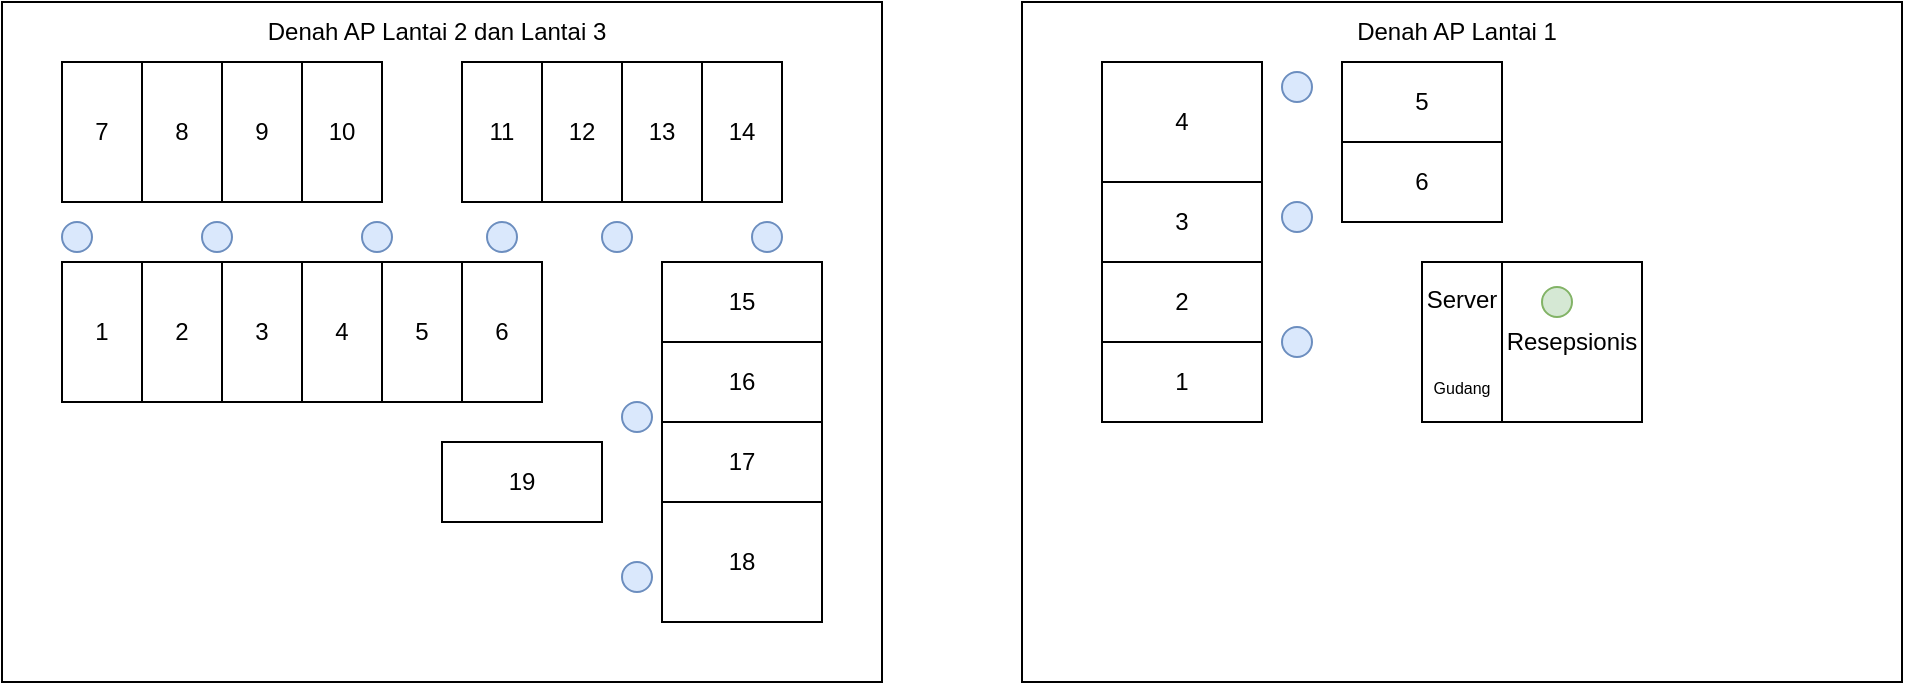 <mxfile version="28.2.3">
  <diagram name="Halaman-1" id="Yh2g9aneu6rcHAmv0nht">
    <mxGraphModel dx="1085" dy="894" grid="1" gridSize="10" guides="1" tooltips="1" connect="1" arrows="1" fold="1" page="1" pageScale="1" pageWidth="1100" pageHeight="850" math="0" shadow="0">
      <root>
        <mxCell id="0" />
        <mxCell id="1" parent="0" />
        <mxCell id="iuKnBU-SvRJ5WpYazQVP-29" value="" style="rounded=0;whiteSpace=wrap;html=1;fillColor=none;" vertex="1" parent="1">
          <mxGeometry x="90" y="130" width="440" height="340" as="geometry" />
        </mxCell>
        <mxCell id="iuKnBU-SvRJ5WpYazQVP-1" value="18" style="rounded=0;whiteSpace=wrap;html=1;rotation=0;direction=west;" vertex="1" parent="1">
          <mxGeometry x="420" y="380" width="80" height="60" as="geometry" />
        </mxCell>
        <mxCell id="iuKnBU-SvRJ5WpYazQVP-2" value="17" style="rounded=0;whiteSpace=wrap;html=1;rotation=0;direction=west;" vertex="1" parent="1">
          <mxGeometry x="420" y="340" width="80" height="40" as="geometry" />
        </mxCell>
        <mxCell id="iuKnBU-SvRJ5WpYazQVP-3" value="16" style="rounded=0;whiteSpace=wrap;html=1;rotation=0;direction=west;" vertex="1" parent="1">
          <mxGeometry x="420" y="300" width="80" height="40" as="geometry" />
        </mxCell>
        <mxCell id="iuKnBU-SvRJ5WpYazQVP-4" value="15" style="rounded=0;whiteSpace=wrap;html=1;rotation=0;direction=west;" vertex="1" parent="1">
          <mxGeometry x="420" y="260" width="80" height="40" as="geometry" />
        </mxCell>
        <mxCell id="iuKnBU-SvRJ5WpYazQVP-5" value="14" style="rounded=0;whiteSpace=wrap;html=1;rotation=0;direction=west;" vertex="1" parent="1">
          <mxGeometry x="440" y="160" width="40" height="70" as="geometry" />
        </mxCell>
        <mxCell id="iuKnBU-SvRJ5WpYazQVP-6" value="13" style="rounded=0;whiteSpace=wrap;html=1;rotation=0;direction=west;" vertex="1" parent="1">
          <mxGeometry x="400" y="160" width="40" height="70" as="geometry" />
        </mxCell>
        <mxCell id="iuKnBU-SvRJ5WpYazQVP-7" value="12" style="rounded=0;whiteSpace=wrap;html=1;rotation=0;direction=west;" vertex="1" parent="1">
          <mxGeometry x="360" y="160" width="40" height="70" as="geometry" />
        </mxCell>
        <mxCell id="iuKnBU-SvRJ5WpYazQVP-8" value="11" style="rounded=0;whiteSpace=wrap;html=1;rotation=0;direction=west;" vertex="1" parent="1">
          <mxGeometry x="320" y="160" width="40" height="70" as="geometry" />
        </mxCell>
        <mxCell id="iuKnBU-SvRJ5WpYazQVP-9" value="10" style="rounded=0;whiteSpace=wrap;html=1;rotation=0;direction=west;" vertex="1" parent="1">
          <mxGeometry x="240" y="160" width="40" height="70" as="geometry" />
        </mxCell>
        <mxCell id="iuKnBU-SvRJ5WpYazQVP-10" value="9" style="rounded=0;whiteSpace=wrap;html=1;rotation=0;direction=west;" vertex="1" parent="1">
          <mxGeometry x="200" y="160" width="40" height="70" as="geometry" />
        </mxCell>
        <mxCell id="iuKnBU-SvRJ5WpYazQVP-11" value="7" style="rounded=0;whiteSpace=wrap;html=1;rotation=0;direction=west;" vertex="1" parent="1">
          <mxGeometry x="120" y="160" width="40" height="70" as="geometry" />
        </mxCell>
        <mxCell id="iuKnBU-SvRJ5WpYazQVP-12" value="8" style="rounded=0;whiteSpace=wrap;html=1;rotation=0;direction=west;" vertex="1" parent="1">
          <mxGeometry x="160" y="160" width="40" height="70" as="geometry" />
        </mxCell>
        <mxCell id="iuKnBU-SvRJ5WpYazQVP-13" value="4" style="rounded=0;whiteSpace=wrap;html=1;rotation=0;direction=west;" vertex="1" parent="1">
          <mxGeometry x="240" y="260" width="40" height="70" as="geometry" />
        </mxCell>
        <mxCell id="iuKnBU-SvRJ5WpYazQVP-14" value="3" style="rounded=0;whiteSpace=wrap;html=1;rotation=0;direction=west;" vertex="1" parent="1">
          <mxGeometry x="200" y="260" width="40" height="70" as="geometry" />
        </mxCell>
        <mxCell id="iuKnBU-SvRJ5WpYazQVP-15" value="1" style="rounded=0;whiteSpace=wrap;html=1;rotation=0;direction=west;" vertex="1" parent="1">
          <mxGeometry x="120" y="260" width="40" height="70" as="geometry" />
        </mxCell>
        <mxCell id="iuKnBU-SvRJ5WpYazQVP-16" value="2" style="rounded=0;whiteSpace=wrap;html=1;rotation=0;direction=west;" vertex="1" parent="1">
          <mxGeometry x="160" y="260" width="40" height="70" as="geometry" />
        </mxCell>
        <mxCell id="iuKnBU-SvRJ5WpYazQVP-17" value="6" style="rounded=0;whiteSpace=wrap;html=1;rotation=0;direction=west;" vertex="1" parent="1">
          <mxGeometry x="320" y="260" width="40" height="70" as="geometry" />
        </mxCell>
        <mxCell id="iuKnBU-SvRJ5WpYazQVP-18" value="5" style="rounded=0;whiteSpace=wrap;html=1;rotation=0;direction=west;" vertex="1" parent="1">
          <mxGeometry x="280" y="260" width="40" height="70" as="geometry" />
        </mxCell>
        <mxCell id="iuKnBU-SvRJ5WpYazQVP-19" value="19" style="rounded=0;whiteSpace=wrap;html=1;rotation=0;direction=west;" vertex="1" parent="1">
          <mxGeometry x="310" y="350" width="80" height="40" as="geometry" />
        </mxCell>
        <mxCell id="iuKnBU-SvRJ5WpYazQVP-21" value="" style="ellipse;whiteSpace=wrap;html=1;aspect=fixed;fillColor=#dae8fc;strokeColor=#6c8ebf;" vertex="1" parent="1">
          <mxGeometry x="400" y="410" width="15" height="15" as="geometry" />
        </mxCell>
        <mxCell id="iuKnBU-SvRJ5WpYazQVP-22" value="" style="ellipse;whiteSpace=wrap;html=1;aspect=fixed;fillColor=#dae8fc;strokeColor=#6c8ebf;" vertex="1" parent="1">
          <mxGeometry x="400" y="330" width="15" height="15" as="geometry" />
        </mxCell>
        <mxCell id="iuKnBU-SvRJ5WpYazQVP-23" value="" style="ellipse;whiteSpace=wrap;html=1;aspect=fixed;fillColor=#dae8fc;strokeColor=#6c8ebf;" vertex="1" parent="1">
          <mxGeometry x="465" y="240" width="15" height="15" as="geometry" />
        </mxCell>
        <mxCell id="iuKnBU-SvRJ5WpYazQVP-24" value="" style="ellipse;whiteSpace=wrap;html=1;aspect=fixed;fillColor=#dae8fc;strokeColor=#6c8ebf;" vertex="1" parent="1">
          <mxGeometry x="390" y="240" width="15" height="15" as="geometry" />
        </mxCell>
        <mxCell id="iuKnBU-SvRJ5WpYazQVP-25" value="" style="ellipse;whiteSpace=wrap;html=1;aspect=fixed;fillColor=#dae8fc;strokeColor=#6c8ebf;" vertex="1" parent="1">
          <mxGeometry x="332.5" y="240" width="15" height="15" as="geometry" />
        </mxCell>
        <mxCell id="iuKnBU-SvRJ5WpYazQVP-26" value="" style="ellipse;whiteSpace=wrap;html=1;aspect=fixed;fillColor=#dae8fc;strokeColor=#6c8ebf;" vertex="1" parent="1">
          <mxGeometry x="270" y="240" width="15" height="15" as="geometry" />
        </mxCell>
        <mxCell id="iuKnBU-SvRJ5WpYazQVP-27" value="" style="ellipse;whiteSpace=wrap;html=1;aspect=fixed;fillColor=#dae8fc;strokeColor=#6c8ebf;" vertex="1" parent="1">
          <mxGeometry x="190" y="240" width="15" height="15" as="geometry" />
        </mxCell>
        <mxCell id="iuKnBU-SvRJ5WpYazQVP-28" value="" style="ellipse;whiteSpace=wrap;html=1;aspect=fixed;fillColor=#dae8fc;strokeColor=#6c8ebf;" vertex="1" parent="1">
          <mxGeometry x="120" y="240" width="15" height="15" as="geometry" />
        </mxCell>
        <mxCell id="iuKnBU-SvRJ5WpYazQVP-30" value="Denah AP Lantai 2 dan Lantai 3" style="text;html=1;align=center;verticalAlign=middle;whiteSpace=wrap;rounded=0;" vertex="1" parent="1">
          <mxGeometry x="215" y="130" width="185" height="30" as="geometry" />
        </mxCell>
        <mxCell id="iuKnBU-SvRJ5WpYazQVP-31" value="" style="rounded=0;whiteSpace=wrap;html=1;fillColor=none;" vertex="1" parent="1">
          <mxGeometry x="600" y="130" width="440" height="340" as="geometry" />
        </mxCell>
        <mxCell id="iuKnBU-SvRJ5WpYazQVP-32" value="4" style="rounded=0;whiteSpace=wrap;html=1;rotation=0;direction=west;" vertex="1" parent="1">
          <mxGeometry x="640" y="160" width="80" height="60" as="geometry" />
        </mxCell>
        <mxCell id="iuKnBU-SvRJ5WpYazQVP-33" value="3" style="rounded=0;whiteSpace=wrap;html=1;rotation=0;direction=west;" vertex="1" parent="1">
          <mxGeometry x="640" y="220" width="80" height="40" as="geometry" />
        </mxCell>
        <mxCell id="iuKnBU-SvRJ5WpYazQVP-34" value="2" style="rounded=0;whiteSpace=wrap;html=1;rotation=0;direction=west;" vertex="1" parent="1">
          <mxGeometry x="640" y="260" width="80" height="40" as="geometry" />
        </mxCell>
        <mxCell id="iuKnBU-SvRJ5WpYazQVP-51" value="" style="ellipse;whiteSpace=wrap;html=1;aspect=fixed;fillColor=#dae8fc;strokeColor=#6c8ebf;" vertex="1" parent="1">
          <mxGeometry x="730" y="230" width="15" height="15" as="geometry" />
        </mxCell>
        <mxCell id="iuKnBU-SvRJ5WpYazQVP-52" value="" style="ellipse;whiteSpace=wrap;html=1;aspect=fixed;fillColor=#dae8fc;strokeColor=#6c8ebf;" vertex="1" parent="1">
          <mxGeometry x="730" y="165" width="15" height="15" as="geometry" />
        </mxCell>
        <mxCell id="iuKnBU-SvRJ5WpYazQVP-59" value="Denah AP Lantai 1" style="text;html=1;align=center;verticalAlign=middle;whiteSpace=wrap;rounded=0;" vertex="1" parent="1">
          <mxGeometry x="725" y="130" width="185" height="30" as="geometry" />
        </mxCell>
        <mxCell id="iuKnBU-SvRJ5WpYazQVP-61" value="1" style="rounded=0;whiteSpace=wrap;html=1;rotation=0;direction=west;" vertex="1" parent="1">
          <mxGeometry x="640" y="300" width="80" height="40" as="geometry" />
        </mxCell>
        <mxCell id="iuKnBU-SvRJ5WpYazQVP-62" value="6" style="rounded=0;whiteSpace=wrap;html=1;rotation=0;direction=west;" vertex="1" parent="1">
          <mxGeometry x="760" y="200" width="80" height="40" as="geometry" />
        </mxCell>
        <mxCell id="iuKnBU-SvRJ5WpYazQVP-63" value="5" style="rounded=0;whiteSpace=wrap;html=1;rotation=0;direction=west;" vertex="1" parent="1">
          <mxGeometry x="760" y="160" width="80" height="40" as="geometry" />
        </mxCell>
        <mxCell id="iuKnBU-SvRJ5WpYazQVP-64" value="Server&lt;div&gt;&lt;br&gt;&lt;/div&gt;&lt;div&gt;&lt;br&gt;&lt;/div&gt;&lt;div&gt;&lt;font style=&quot;font-size: 8px;&quot;&gt;Gudang&lt;/font&gt;&lt;/div&gt;" style="rounded=0;whiteSpace=wrap;html=1;rotation=0;direction=west;" vertex="1" parent="1">
          <mxGeometry x="800" y="260" width="40" height="80" as="geometry" />
        </mxCell>
        <mxCell id="iuKnBU-SvRJ5WpYazQVP-65" value="" style="ellipse;whiteSpace=wrap;html=1;aspect=fixed;fillColor=#dae8fc;strokeColor=#6c8ebf;" vertex="1" parent="1">
          <mxGeometry x="730" y="292.5" width="15" height="15" as="geometry" />
        </mxCell>
        <mxCell id="iuKnBU-SvRJ5WpYazQVP-66" value="Resepsionis" style="rounded=0;whiteSpace=wrap;html=1;rotation=0;direction=west;" vertex="1" parent="1">
          <mxGeometry x="840" y="260" width="70" height="80" as="geometry" />
        </mxCell>
        <mxCell id="iuKnBU-SvRJ5WpYazQVP-67" value="" style="ellipse;whiteSpace=wrap;html=1;aspect=fixed;fillColor=#d5e8d4;strokeColor=#82b366;" vertex="1" parent="1">
          <mxGeometry x="860" y="272.5" width="15" height="15" as="geometry" />
        </mxCell>
      </root>
    </mxGraphModel>
  </diagram>
</mxfile>
